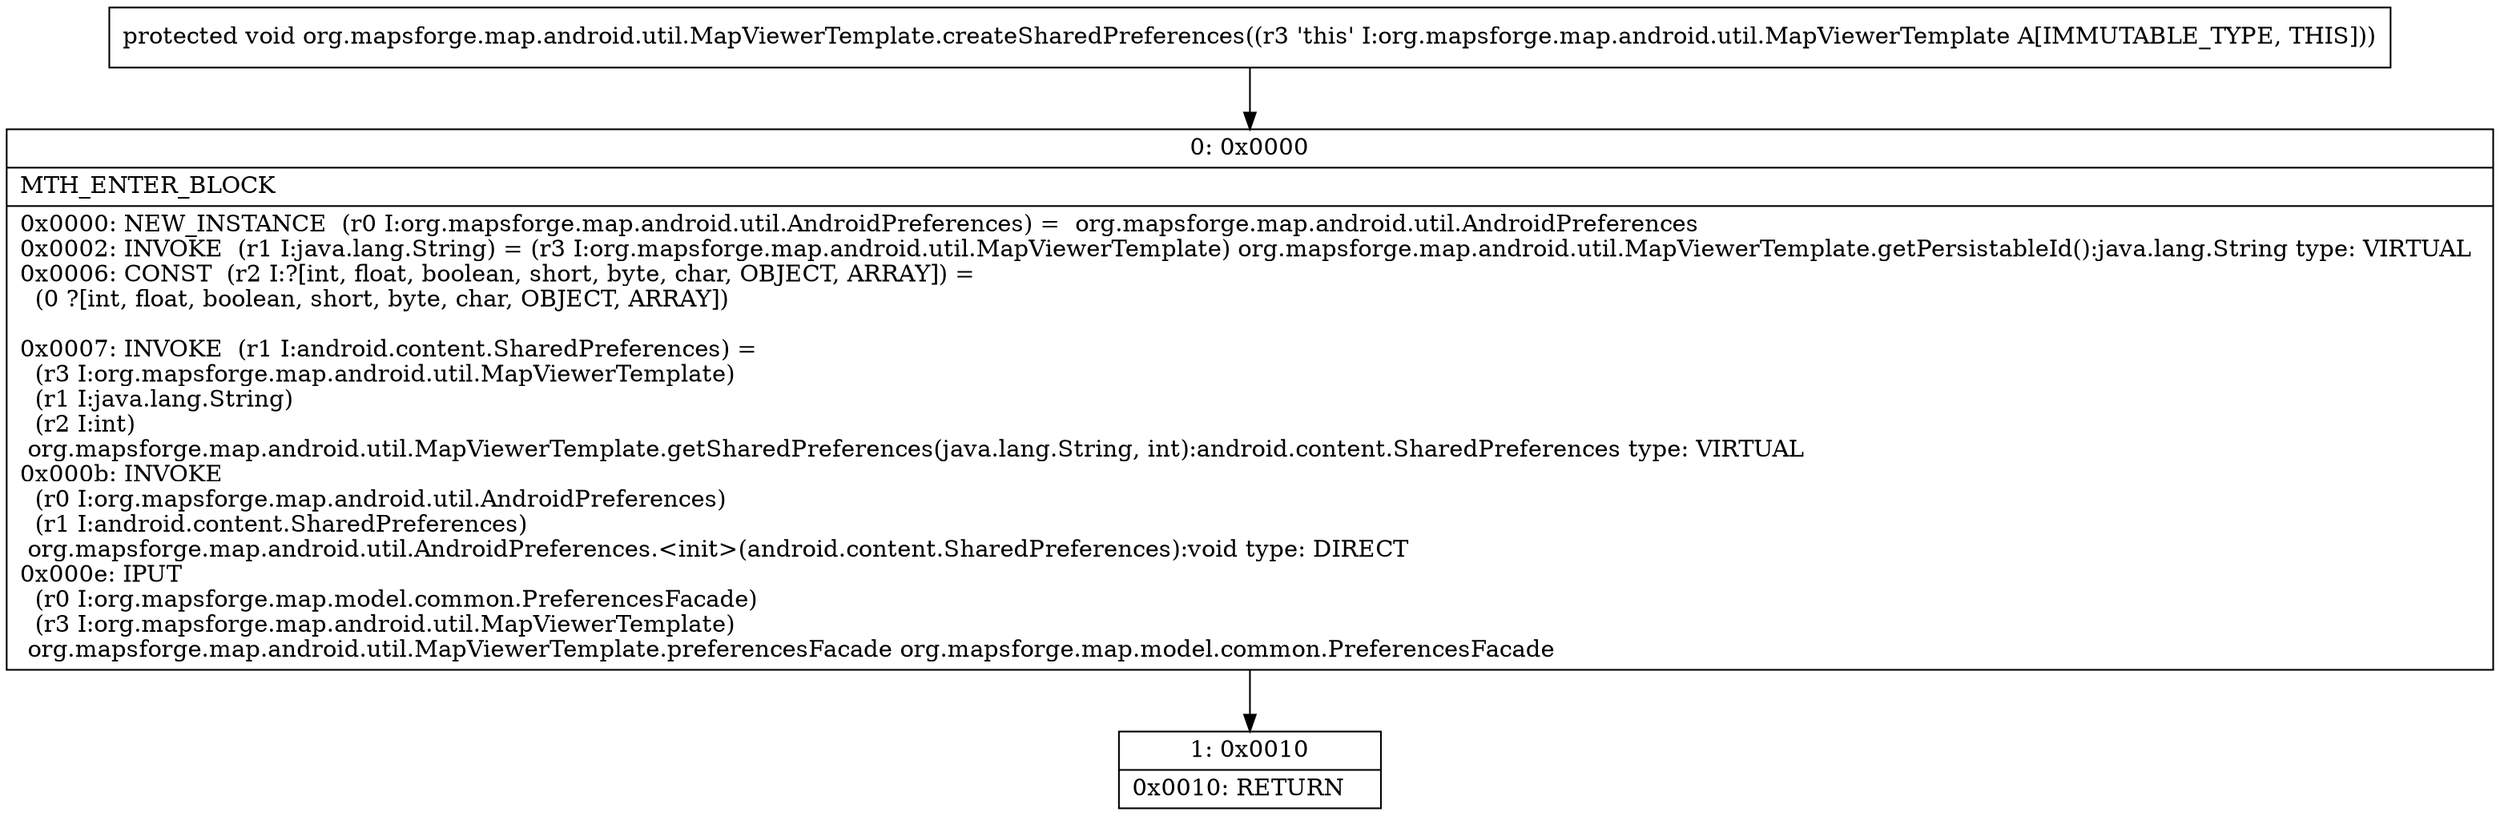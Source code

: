 digraph "CFG fororg.mapsforge.map.android.util.MapViewerTemplate.createSharedPreferences()V" {
Node_0 [shape=record,label="{0\:\ 0x0000|MTH_ENTER_BLOCK\l|0x0000: NEW_INSTANCE  (r0 I:org.mapsforge.map.android.util.AndroidPreferences) =  org.mapsforge.map.android.util.AndroidPreferences \l0x0002: INVOKE  (r1 I:java.lang.String) = (r3 I:org.mapsforge.map.android.util.MapViewerTemplate) org.mapsforge.map.android.util.MapViewerTemplate.getPersistableId():java.lang.String type: VIRTUAL \l0x0006: CONST  (r2 I:?[int, float, boolean, short, byte, char, OBJECT, ARRAY]) = \l  (0 ?[int, float, boolean, short, byte, char, OBJECT, ARRAY])\l \l0x0007: INVOKE  (r1 I:android.content.SharedPreferences) = \l  (r3 I:org.mapsforge.map.android.util.MapViewerTemplate)\l  (r1 I:java.lang.String)\l  (r2 I:int)\l org.mapsforge.map.android.util.MapViewerTemplate.getSharedPreferences(java.lang.String, int):android.content.SharedPreferences type: VIRTUAL \l0x000b: INVOKE  \l  (r0 I:org.mapsforge.map.android.util.AndroidPreferences)\l  (r1 I:android.content.SharedPreferences)\l org.mapsforge.map.android.util.AndroidPreferences.\<init\>(android.content.SharedPreferences):void type: DIRECT \l0x000e: IPUT  \l  (r0 I:org.mapsforge.map.model.common.PreferencesFacade)\l  (r3 I:org.mapsforge.map.android.util.MapViewerTemplate)\l org.mapsforge.map.android.util.MapViewerTemplate.preferencesFacade org.mapsforge.map.model.common.PreferencesFacade \l}"];
Node_1 [shape=record,label="{1\:\ 0x0010|0x0010: RETURN   \l}"];
MethodNode[shape=record,label="{protected void org.mapsforge.map.android.util.MapViewerTemplate.createSharedPreferences((r3 'this' I:org.mapsforge.map.android.util.MapViewerTemplate A[IMMUTABLE_TYPE, THIS])) }"];
MethodNode -> Node_0;
Node_0 -> Node_1;
}

